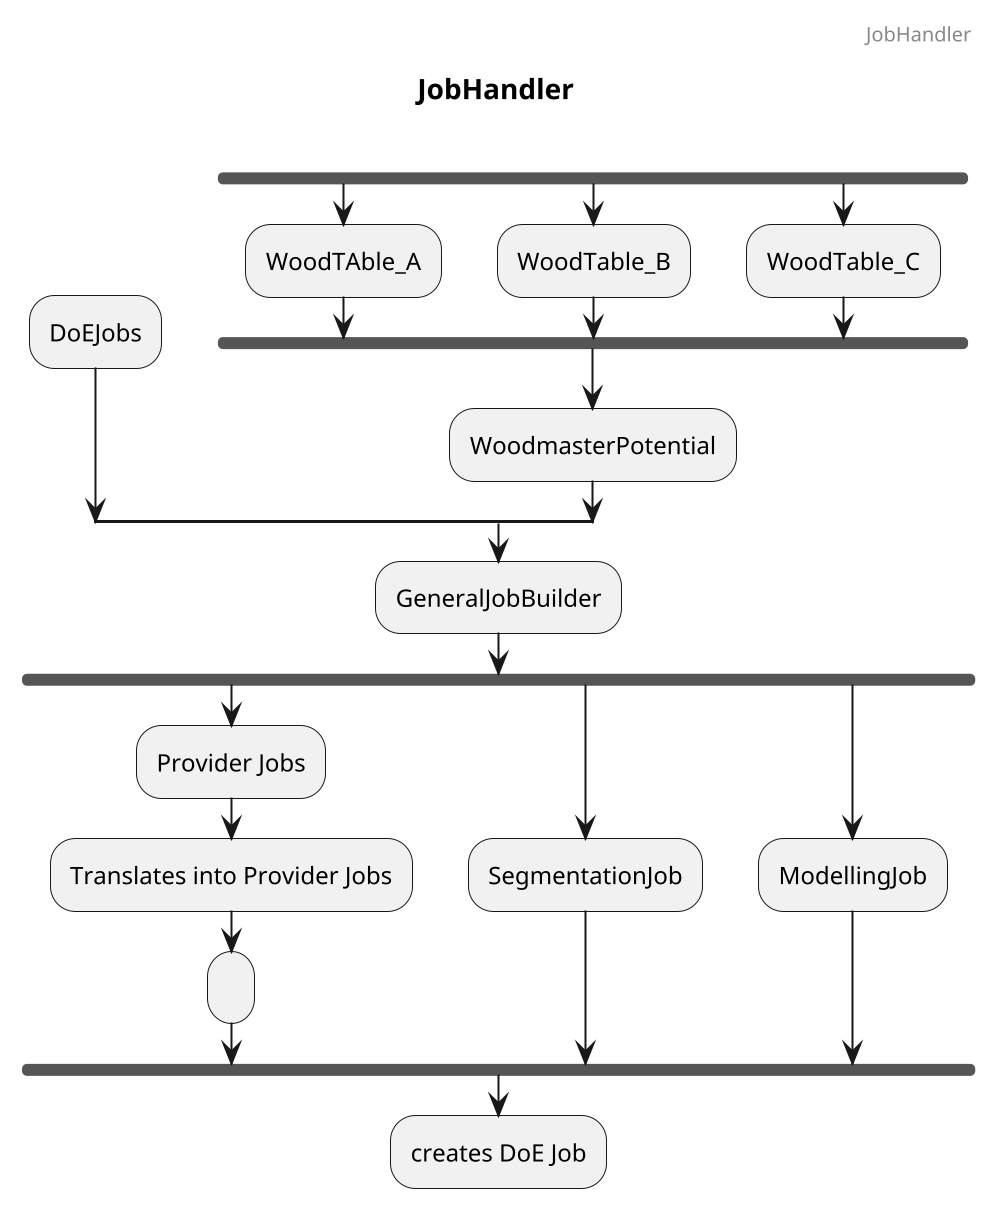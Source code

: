 @startuml
<style>
activityDiagram {
    FontColor #000000
    FontName arial

    partition {
        FontSize 20
        FontStyle bold
        LineColor red
        FontColor black
        RoundCorner 10
        BackgroundColor DarkSalmon
  }
    group {
        FontSize 16
        FontStyle bold
        LineColor red
        FontColor black
        RoundCorner 10
        BackgroundColor LightSalmon
    }
    package {
        FontSize 14
        FontStyle bold
        LineColor #000080
        FontColor black
        RoundCorner 10
        BackgroundColor #89CFF0
    }
}
<style>



scale 2
header JobHandler
title JobHandler


split
   -[hidden]->
   :DoEJobs;
split again
   -[hidden]->

    fork
        :WoodTAble_A;
    fork again
        :WoodTable_B;
    fork again
        :WoodTable_C;
    end fork
:WoodmasterPotential;

end split

:GeneralJobBuilder;




fork
    :Provider Jobs;
    :Translates into Provider Jobs;
    :;
fork again
    :SegmentationJob;
fork again
    :ModellingJob;
end fork


:creates DoE Job;
